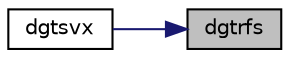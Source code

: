 digraph "dgtrfs"
{
 // LATEX_PDF_SIZE
  edge [fontname="Helvetica",fontsize="10",labelfontname="Helvetica",labelfontsize="10"];
  node [fontname="Helvetica",fontsize="10",shape=record];
  rankdir="RL";
  Node1 [label="dgtrfs",height=0.2,width=0.4,color="black", fillcolor="grey75", style="filled", fontcolor="black",tooltip="DGTRFS"];
  Node1 -> Node2 [dir="back",color="midnightblue",fontsize="10",style="solid",fontname="Helvetica"];
  Node2 [label="dgtsvx",height=0.2,width=0.4,color="black", fillcolor="white", style="filled",URL="$dgtsvx_8f.html#aa9e938f737eedf395c4429393c769d07",tooltip="DGTSVX computes the solution to system of linear equations A * X = B for GT matrices"];
}
